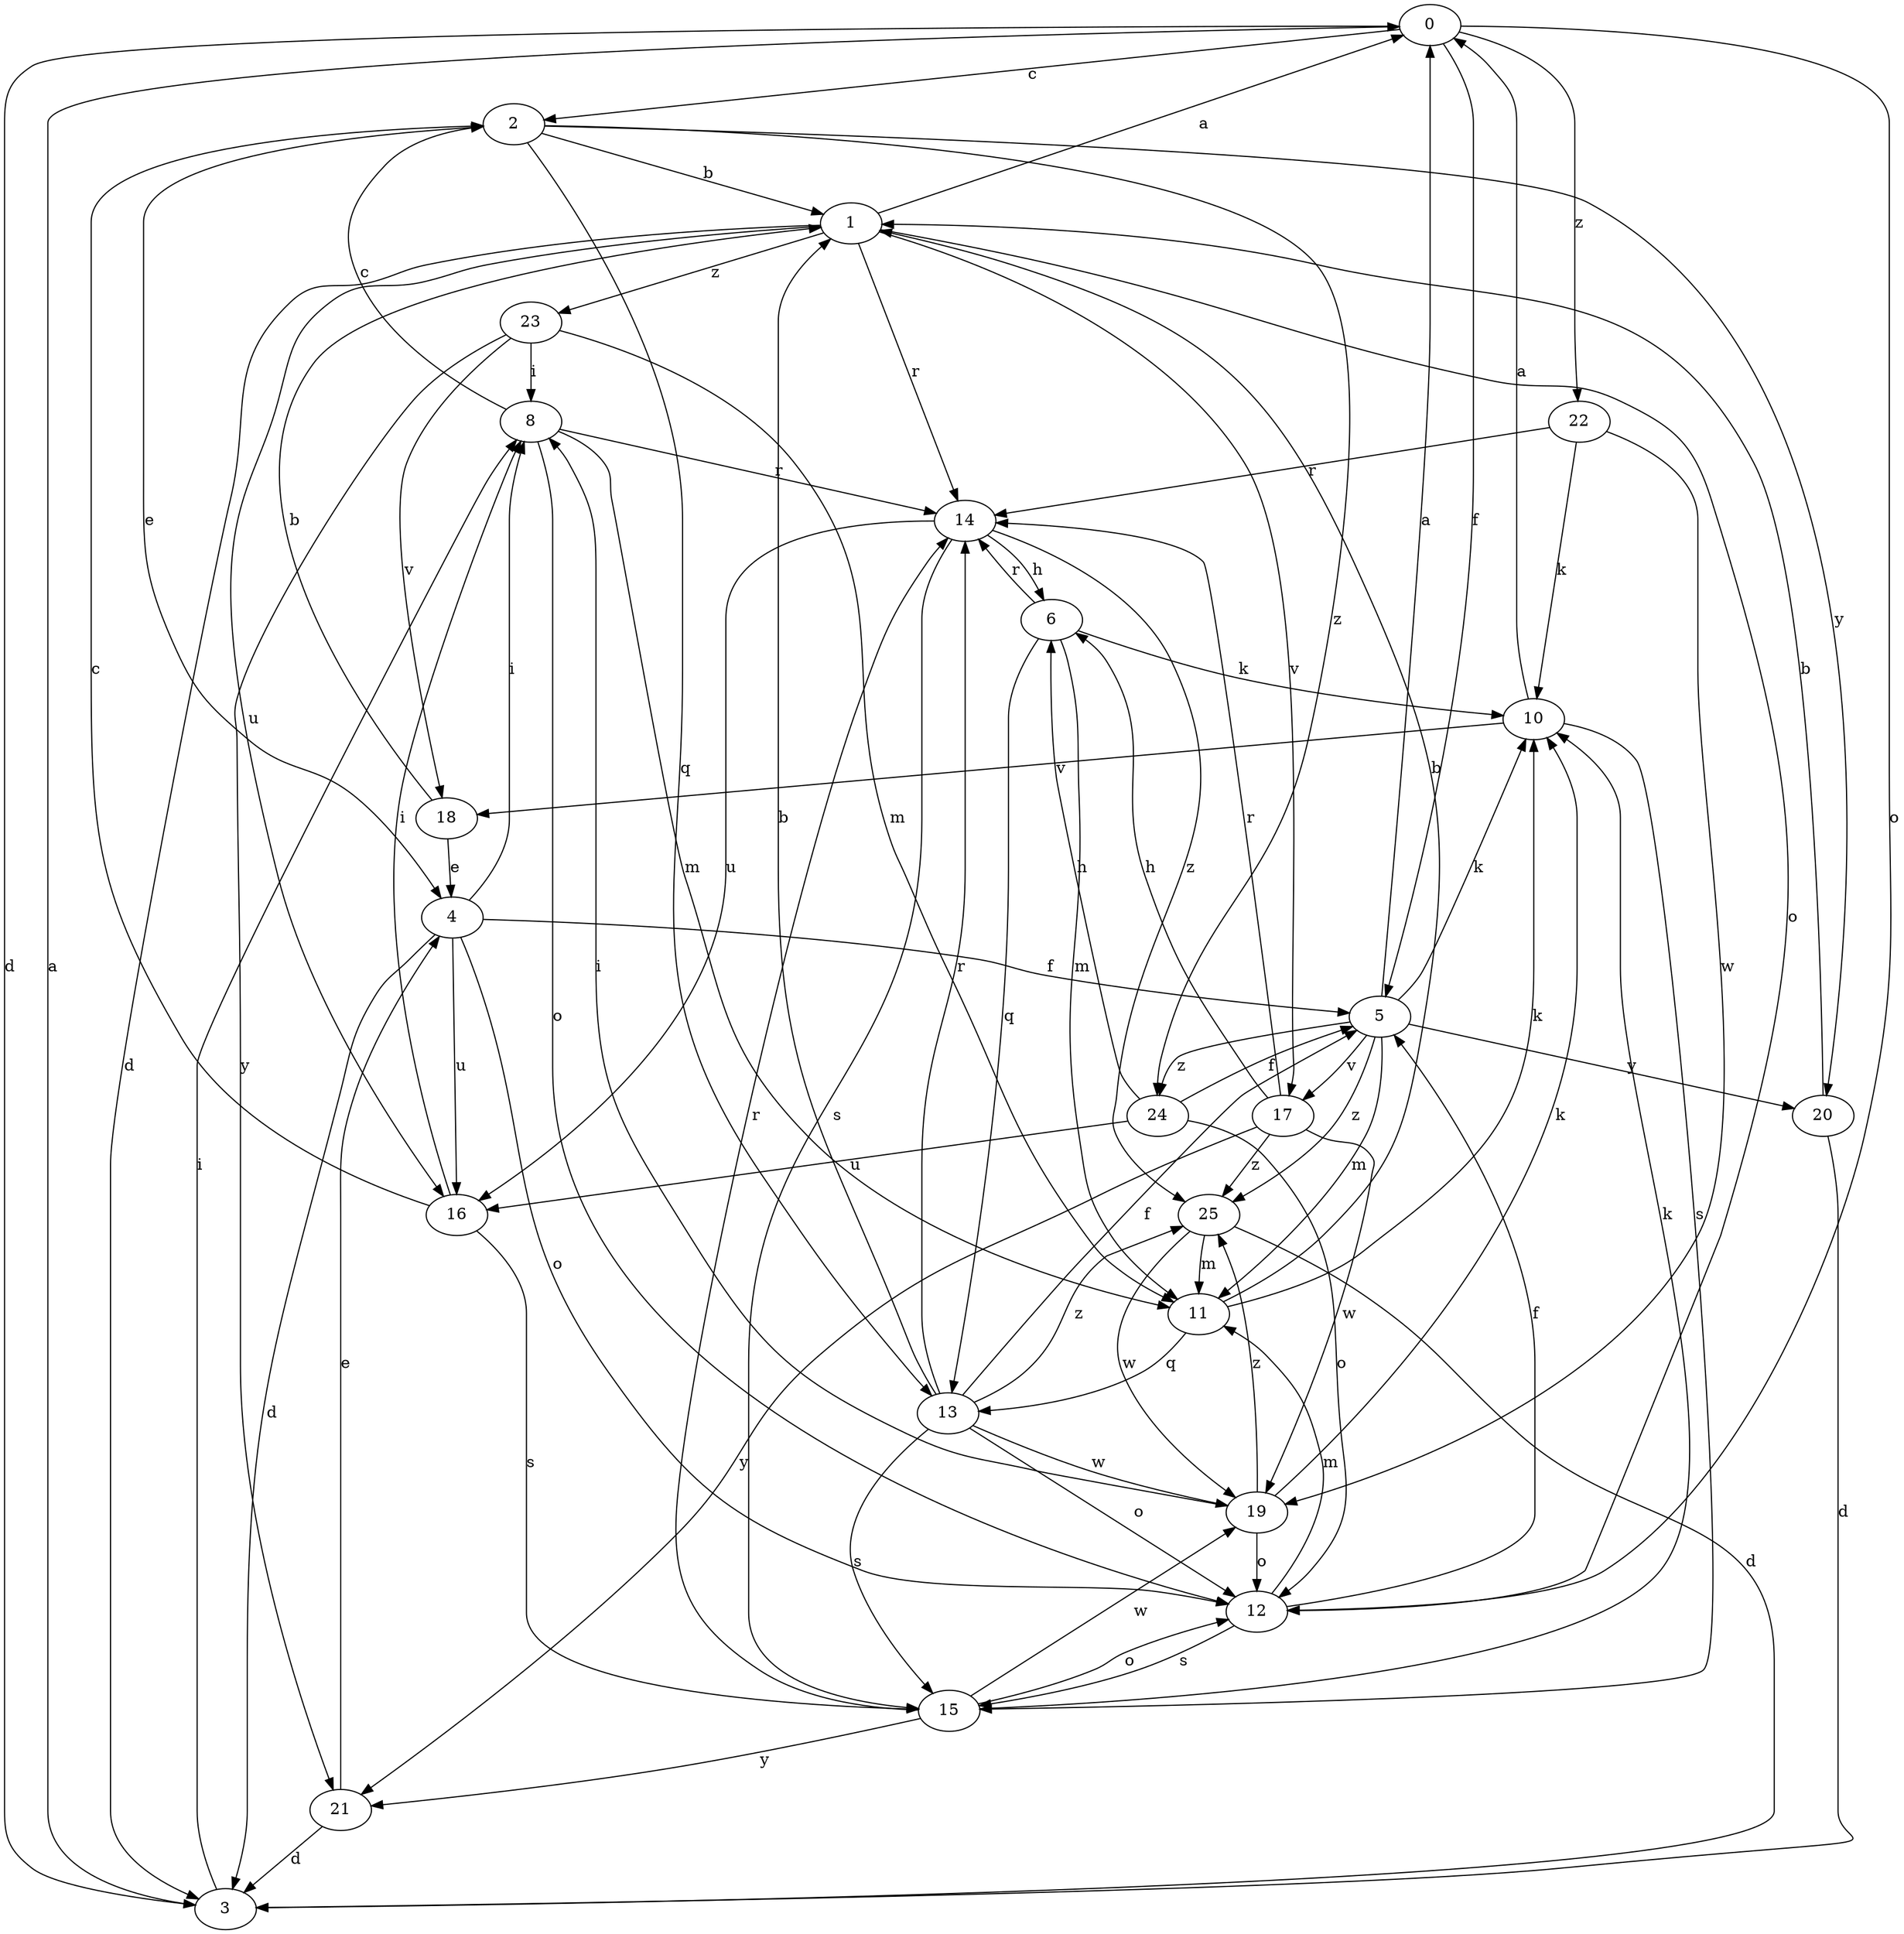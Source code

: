 strict digraph  {
0;
1;
2;
3;
4;
5;
6;
8;
10;
11;
12;
13;
14;
15;
16;
17;
18;
19;
20;
21;
22;
23;
24;
25;
0 -> 2  [label=c];
0 -> 3  [label=d];
0 -> 5  [label=f];
0 -> 12  [label=o];
0 -> 22  [label=z];
1 -> 0  [label=a];
1 -> 3  [label=d];
1 -> 12  [label=o];
1 -> 14  [label=r];
1 -> 16  [label=u];
1 -> 17  [label=v];
1 -> 23  [label=z];
2 -> 1  [label=b];
2 -> 4  [label=e];
2 -> 13  [label=q];
2 -> 20  [label=y];
2 -> 24  [label=z];
3 -> 0  [label=a];
3 -> 8  [label=i];
4 -> 3  [label=d];
4 -> 5  [label=f];
4 -> 8  [label=i];
4 -> 12  [label=o];
4 -> 16  [label=u];
5 -> 0  [label=a];
5 -> 10  [label=k];
5 -> 11  [label=m];
5 -> 17  [label=v];
5 -> 20  [label=y];
5 -> 24  [label=z];
5 -> 25  [label=z];
6 -> 10  [label=k];
6 -> 11  [label=m];
6 -> 13  [label=q];
6 -> 14  [label=r];
8 -> 2  [label=c];
8 -> 11  [label=m];
8 -> 12  [label=o];
8 -> 14  [label=r];
10 -> 0  [label=a];
10 -> 15  [label=s];
10 -> 18  [label=v];
11 -> 1  [label=b];
11 -> 10  [label=k];
11 -> 13  [label=q];
12 -> 5  [label=f];
12 -> 11  [label=m];
12 -> 15  [label=s];
13 -> 1  [label=b];
13 -> 5  [label=f];
13 -> 12  [label=o];
13 -> 14  [label=r];
13 -> 15  [label=s];
13 -> 19  [label=w];
13 -> 25  [label=z];
14 -> 6  [label=h];
14 -> 15  [label=s];
14 -> 16  [label=u];
14 -> 25  [label=z];
15 -> 10  [label=k];
15 -> 12  [label=o];
15 -> 14  [label=r];
15 -> 19  [label=w];
15 -> 21  [label=y];
16 -> 2  [label=c];
16 -> 8  [label=i];
16 -> 15  [label=s];
17 -> 6  [label=h];
17 -> 14  [label=r];
17 -> 19  [label=w];
17 -> 21  [label=y];
17 -> 25  [label=z];
18 -> 1  [label=b];
18 -> 4  [label=e];
19 -> 8  [label=i];
19 -> 10  [label=k];
19 -> 12  [label=o];
19 -> 25  [label=z];
20 -> 1  [label=b];
20 -> 3  [label=d];
21 -> 3  [label=d];
21 -> 4  [label=e];
22 -> 10  [label=k];
22 -> 14  [label=r];
22 -> 19  [label=w];
23 -> 8  [label=i];
23 -> 11  [label=m];
23 -> 18  [label=v];
23 -> 21  [label=y];
24 -> 5  [label=f];
24 -> 6  [label=h];
24 -> 12  [label=o];
24 -> 16  [label=u];
25 -> 3  [label=d];
25 -> 11  [label=m];
25 -> 19  [label=w];
}
